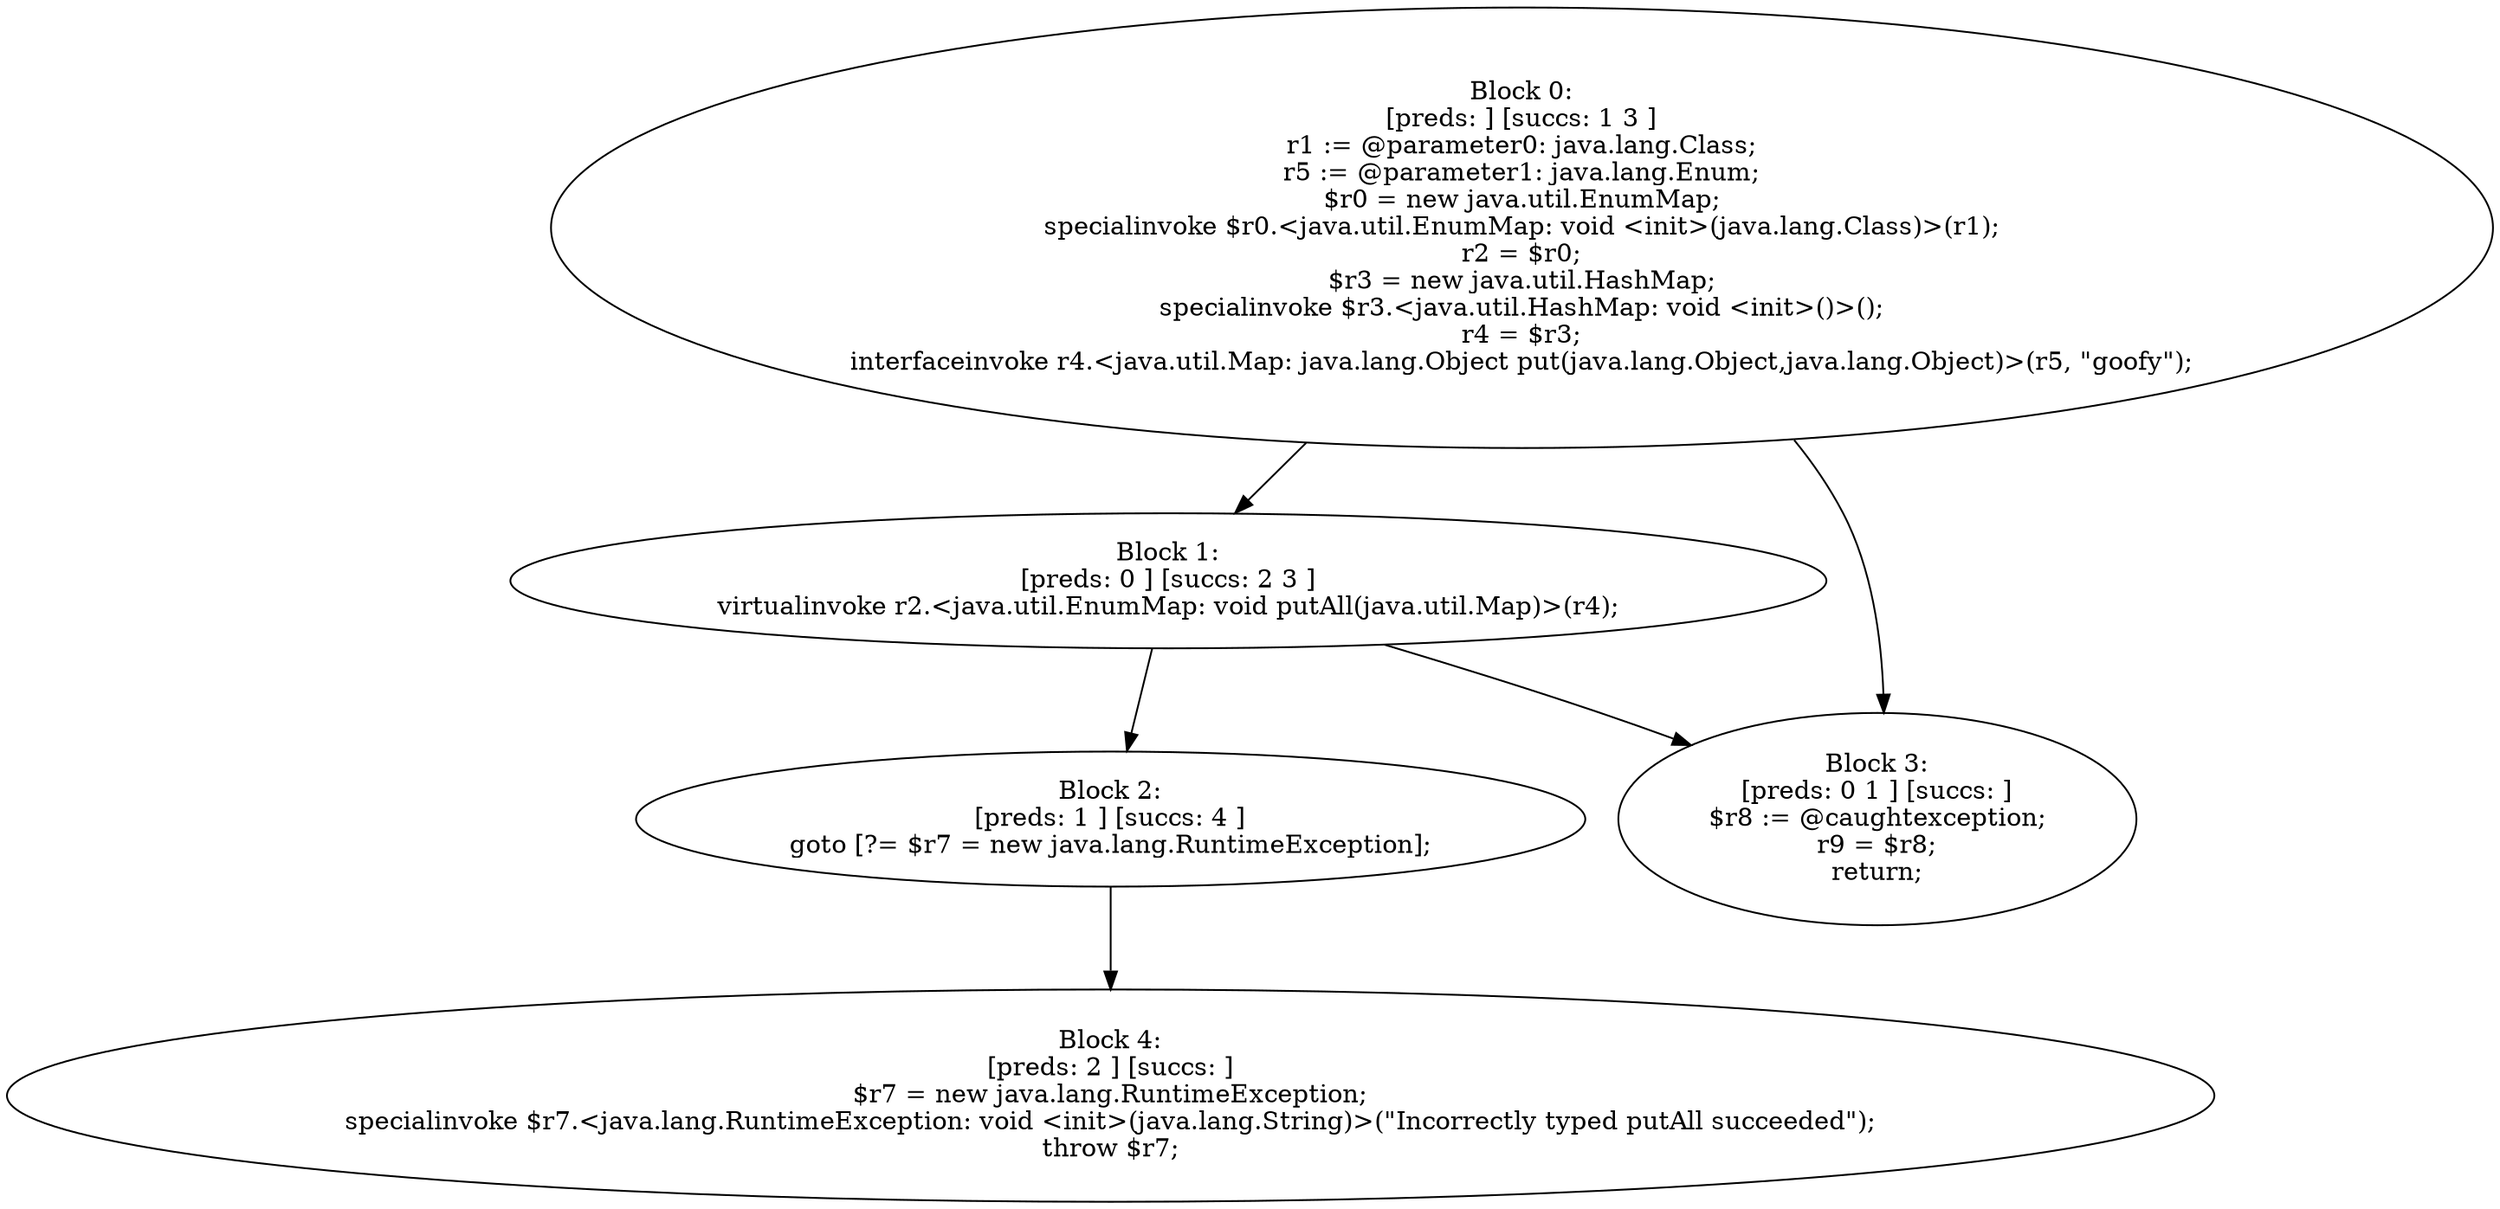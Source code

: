 digraph "unitGraph" {
    "Block 0:
[preds: ] [succs: 1 3 ]
r1 := @parameter0: java.lang.Class;
r5 := @parameter1: java.lang.Enum;
$r0 = new java.util.EnumMap;
specialinvoke $r0.<java.util.EnumMap: void <init>(java.lang.Class)>(r1);
r2 = $r0;
$r3 = new java.util.HashMap;
specialinvoke $r3.<java.util.HashMap: void <init>()>();
r4 = $r3;
interfaceinvoke r4.<java.util.Map: java.lang.Object put(java.lang.Object,java.lang.Object)>(r5, \"goofy\");
"
    "Block 1:
[preds: 0 ] [succs: 2 3 ]
virtualinvoke r2.<java.util.EnumMap: void putAll(java.util.Map)>(r4);
"
    "Block 2:
[preds: 1 ] [succs: 4 ]
goto [?= $r7 = new java.lang.RuntimeException];
"
    "Block 3:
[preds: 0 1 ] [succs: ]
$r8 := @caughtexception;
r9 = $r8;
return;
"
    "Block 4:
[preds: 2 ] [succs: ]
$r7 = new java.lang.RuntimeException;
specialinvoke $r7.<java.lang.RuntimeException: void <init>(java.lang.String)>(\"Incorrectly typed putAll succeeded\");
throw $r7;
"
    "Block 0:
[preds: ] [succs: 1 3 ]
r1 := @parameter0: java.lang.Class;
r5 := @parameter1: java.lang.Enum;
$r0 = new java.util.EnumMap;
specialinvoke $r0.<java.util.EnumMap: void <init>(java.lang.Class)>(r1);
r2 = $r0;
$r3 = new java.util.HashMap;
specialinvoke $r3.<java.util.HashMap: void <init>()>();
r4 = $r3;
interfaceinvoke r4.<java.util.Map: java.lang.Object put(java.lang.Object,java.lang.Object)>(r5, \"goofy\");
"->"Block 1:
[preds: 0 ] [succs: 2 3 ]
virtualinvoke r2.<java.util.EnumMap: void putAll(java.util.Map)>(r4);
";
    "Block 0:
[preds: ] [succs: 1 3 ]
r1 := @parameter0: java.lang.Class;
r5 := @parameter1: java.lang.Enum;
$r0 = new java.util.EnumMap;
specialinvoke $r0.<java.util.EnumMap: void <init>(java.lang.Class)>(r1);
r2 = $r0;
$r3 = new java.util.HashMap;
specialinvoke $r3.<java.util.HashMap: void <init>()>();
r4 = $r3;
interfaceinvoke r4.<java.util.Map: java.lang.Object put(java.lang.Object,java.lang.Object)>(r5, \"goofy\");
"->"Block 3:
[preds: 0 1 ] [succs: ]
$r8 := @caughtexception;
r9 = $r8;
return;
";
    "Block 1:
[preds: 0 ] [succs: 2 3 ]
virtualinvoke r2.<java.util.EnumMap: void putAll(java.util.Map)>(r4);
"->"Block 2:
[preds: 1 ] [succs: 4 ]
goto [?= $r7 = new java.lang.RuntimeException];
";
    "Block 1:
[preds: 0 ] [succs: 2 3 ]
virtualinvoke r2.<java.util.EnumMap: void putAll(java.util.Map)>(r4);
"->"Block 3:
[preds: 0 1 ] [succs: ]
$r8 := @caughtexception;
r9 = $r8;
return;
";
    "Block 2:
[preds: 1 ] [succs: 4 ]
goto [?= $r7 = new java.lang.RuntimeException];
"->"Block 4:
[preds: 2 ] [succs: ]
$r7 = new java.lang.RuntimeException;
specialinvoke $r7.<java.lang.RuntimeException: void <init>(java.lang.String)>(\"Incorrectly typed putAll succeeded\");
throw $r7;
";
}
